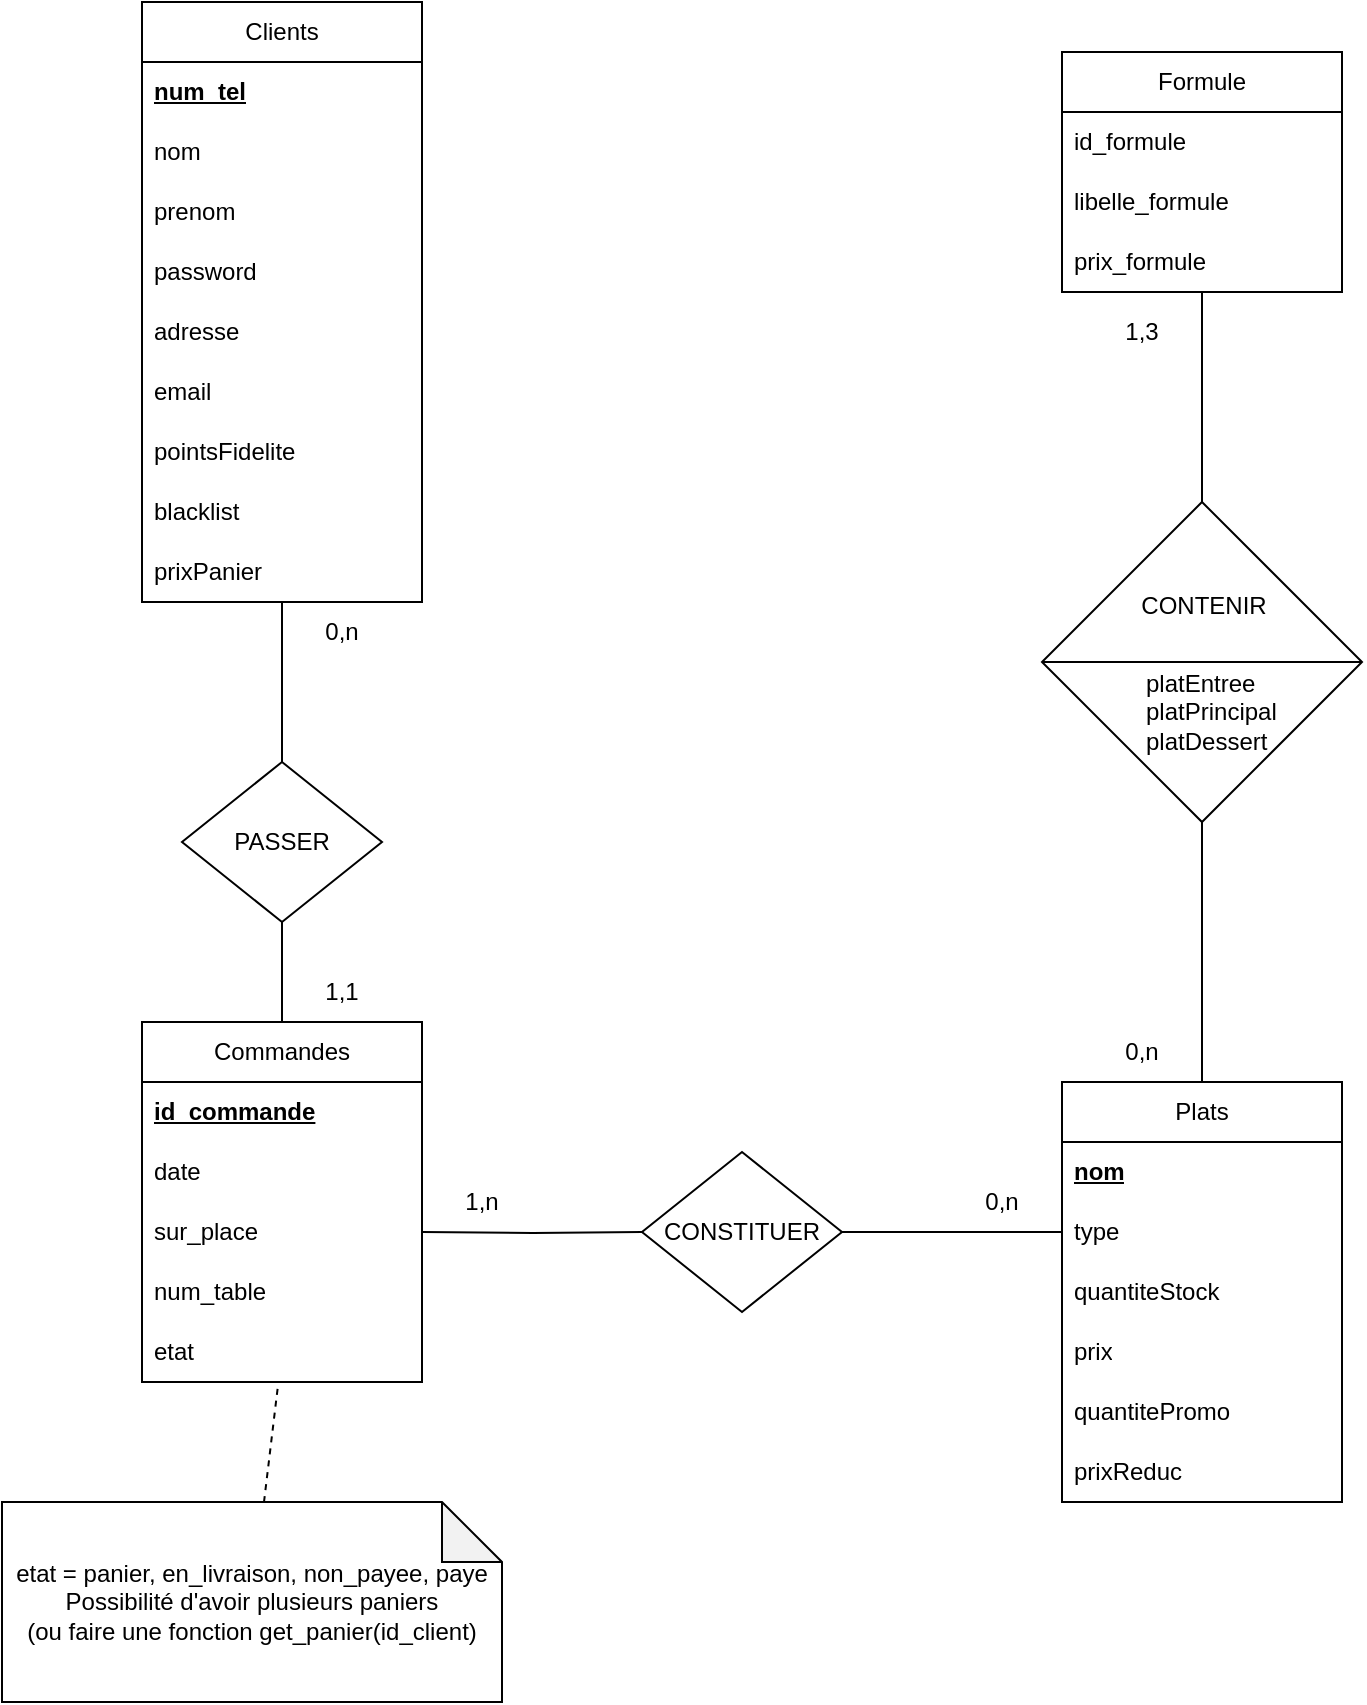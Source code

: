 <mxfile version="24.8.0">
  <diagram id="R2lEEEUBdFMjLlhIrx00" name="Page-1">
    <mxGraphModel dx="883" dy="838" grid="1" gridSize="10" guides="1" tooltips="1" connect="1" arrows="1" fold="1" page="1" pageScale="1" pageWidth="850" pageHeight="1100" math="0" shadow="0" extFonts="Permanent Marker^https://fonts.googleapis.com/css?family=Permanent+Marker">
      <root>
        <mxCell id="0" />
        <mxCell id="1" parent="0" />
        <mxCell id="m0e2eTWhc-OYo3EOmF7m-17" value="Clients" style="swimlane;fontStyle=0;childLayout=stackLayout;horizontal=1;startSize=30;horizontalStack=0;resizeParent=1;resizeParentMax=0;resizeLast=0;collapsible=1;marginBottom=0;whiteSpace=wrap;html=1;" parent="1" vertex="1">
          <mxGeometry x="1005" y="125" width="140" height="300" as="geometry" />
        </mxCell>
        <mxCell id="m0e2eTWhc-OYo3EOmF7m-18" value="&lt;b&gt;&lt;u&gt;num_tel&lt;/u&gt;&lt;/b&gt;" style="text;strokeColor=none;fillColor=none;align=left;verticalAlign=middle;spacingLeft=4;spacingRight=4;overflow=hidden;points=[[0,0.5],[1,0.5]];portConstraint=eastwest;rotatable=0;whiteSpace=wrap;html=1;" parent="m0e2eTWhc-OYo3EOmF7m-17" vertex="1">
          <mxGeometry y="30" width="140" height="30" as="geometry" />
        </mxCell>
        <mxCell id="m0e2eTWhc-OYo3EOmF7m-19" value="nom" style="text;strokeColor=none;fillColor=none;align=left;verticalAlign=middle;spacingLeft=4;spacingRight=4;overflow=hidden;points=[[0,0.5],[1,0.5]];portConstraint=eastwest;rotatable=0;whiteSpace=wrap;html=1;" parent="m0e2eTWhc-OYo3EOmF7m-17" vertex="1">
          <mxGeometry y="60" width="140" height="30" as="geometry" />
        </mxCell>
        <mxCell id="m0e2eTWhc-OYo3EOmF7m-20" value="prenom" style="text;strokeColor=none;fillColor=none;align=left;verticalAlign=middle;spacingLeft=4;spacingRight=4;overflow=hidden;points=[[0,0.5],[1,0.5]];portConstraint=eastwest;rotatable=0;whiteSpace=wrap;html=1;" parent="m0e2eTWhc-OYo3EOmF7m-17" vertex="1">
          <mxGeometry y="90" width="140" height="30" as="geometry" />
        </mxCell>
        <mxCell id="2p2nQEUJpSd8RLrAnUkW-20" value="password" style="text;strokeColor=none;fillColor=none;align=left;verticalAlign=middle;spacingLeft=4;spacingRight=4;overflow=hidden;points=[[0,0.5],[1,0.5]];portConstraint=eastwest;rotatable=0;whiteSpace=wrap;html=1;" parent="m0e2eTWhc-OYo3EOmF7m-17" vertex="1">
          <mxGeometry y="120" width="140" height="30" as="geometry" />
        </mxCell>
        <mxCell id="m0e2eTWhc-OYo3EOmF7m-21" value="adresse" style="text;strokeColor=none;fillColor=none;align=left;verticalAlign=middle;spacingLeft=4;spacingRight=4;overflow=hidden;points=[[0,0.5],[1,0.5]];portConstraint=eastwest;rotatable=0;whiteSpace=wrap;html=1;" parent="m0e2eTWhc-OYo3EOmF7m-17" vertex="1">
          <mxGeometry y="150" width="140" height="30" as="geometry" />
        </mxCell>
        <mxCell id="m0e2eTWhc-OYo3EOmF7m-22" value="email" style="text;strokeColor=none;fillColor=none;align=left;verticalAlign=middle;spacingLeft=4;spacingRight=4;overflow=hidden;points=[[0,0.5],[1,0.5]];portConstraint=eastwest;rotatable=0;whiteSpace=wrap;html=1;" parent="m0e2eTWhc-OYo3EOmF7m-17" vertex="1">
          <mxGeometry y="180" width="140" height="30" as="geometry" />
        </mxCell>
        <mxCell id="m0e2eTWhc-OYo3EOmF7m-24" value="pointsFidelite" style="text;strokeColor=none;fillColor=none;align=left;verticalAlign=middle;spacingLeft=4;spacingRight=4;overflow=hidden;points=[[0,0.5],[1,0.5]];portConstraint=eastwest;rotatable=0;whiteSpace=wrap;html=1;" parent="m0e2eTWhc-OYo3EOmF7m-17" vertex="1">
          <mxGeometry y="210" width="140" height="30" as="geometry" />
        </mxCell>
        <mxCell id="iIkEvFTsVckvsdIKQ0jG-18" value="blacklist" style="text;strokeColor=none;fillColor=none;align=left;verticalAlign=middle;spacingLeft=4;spacingRight=4;overflow=hidden;points=[[0,0.5],[1,0.5]];portConstraint=eastwest;rotatable=0;whiteSpace=wrap;html=1;" vertex="1" parent="m0e2eTWhc-OYo3EOmF7m-17">
          <mxGeometry y="240" width="140" height="30" as="geometry" />
        </mxCell>
        <mxCell id="2p2nQEUJpSd8RLrAnUkW-14" value="prixPanier" style="text;strokeColor=none;fillColor=none;align=left;verticalAlign=middle;spacingLeft=4;spacingRight=4;overflow=hidden;points=[[0,0.5],[1,0.5]];portConstraint=eastwest;rotatable=0;whiteSpace=wrap;html=1;" parent="m0e2eTWhc-OYo3EOmF7m-17" vertex="1">
          <mxGeometry y="270" width="140" height="30" as="geometry" />
        </mxCell>
        <mxCell id="m0e2eTWhc-OYo3EOmF7m-25" value="Commandes" style="swimlane;fontStyle=0;childLayout=stackLayout;horizontal=1;startSize=30;horizontalStack=0;resizeParent=1;resizeParentMax=0;resizeLast=0;collapsible=1;marginBottom=0;whiteSpace=wrap;html=1;" parent="1" vertex="1">
          <mxGeometry x="1005" y="635" width="140" height="180" as="geometry" />
        </mxCell>
        <mxCell id="m0e2eTWhc-OYo3EOmF7m-26" value="&lt;b&gt;&lt;u&gt;id_commande&lt;/u&gt;&lt;/b&gt;" style="text;strokeColor=none;fillColor=none;align=left;verticalAlign=middle;spacingLeft=4;spacingRight=4;overflow=hidden;points=[[0,0.5],[1,0.5]];portConstraint=eastwest;rotatable=0;whiteSpace=wrap;html=1;" parent="m0e2eTWhc-OYo3EOmF7m-25" vertex="1">
          <mxGeometry y="30" width="140" height="30" as="geometry" />
        </mxCell>
        <mxCell id="2p2nQEUJpSd8RLrAnUkW-16" value="date" style="text;strokeColor=none;fillColor=none;align=left;verticalAlign=middle;spacingLeft=4;spacingRight=4;overflow=hidden;points=[[0,0.5],[1,0.5]];portConstraint=eastwest;rotatable=0;whiteSpace=wrap;html=1;" parent="m0e2eTWhc-OYo3EOmF7m-25" vertex="1">
          <mxGeometry y="60" width="140" height="30" as="geometry" />
        </mxCell>
        <mxCell id="2p2nQEUJpSd8RLrAnUkW-17" value="sur_place" style="text;strokeColor=none;fillColor=none;align=left;verticalAlign=middle;spacingLeft=4;spacingRight=4;overflow=hidden;points=[[0,0.5],[1,0.5]];portConstraint=eastwest;rotatable=0;whiteSpace=wrap;html=1;" parent="m0e2eTWhc-OYo3EOmF7m-25" vertex="1">
          <mxGeometry y="90" width="140" height="30" as="geometry" />
        </mxCell>
        <mxCell id="2p2nQEUJpSd8RLrAnUkW-18" value="num_table" style="text;strokeColor=none;fillColor=none;align=left;verticalAlign=middle;spacingLeft=4;spacingRight=4;overflow=hidden;points=[[0,0.5],[1,0.5]];portConstraint=eastwest;rotatable=0;whiteSpace=wrap;html=1;" parent="m0e2eTWhc-OYo3EOmF7m-25" vertex="1">
          <mxGeometry y="120" width="140" height="30" as="geometry" />
        </mxCell>
        <mxCell id="m0e2eTWhc-OYo3EOmF7m-28" value="etat" style="text;strokeColor=none;fillColor=none;align=left;verticalAlign=middle;spacingLeft=4;spacingRight=4;overflow=hidden;points=[[0,0.5],[1,0.5]];portConstraint=eastwest;rotatable=0;whiteSpace=wrap;html=1;" parent="m0e2eTWhc-OYo3EOmF7m-25" vertex="1">
          <mxGeometry y="150" width="140" height="30" as="geometry" />
        </mxCell>
        <mxCell id="m0e2eTWhc-OYo3EOmF7m-33" style="edgeStyle=orthogonalEdgeStyle;rounded=0;orthogonalLoop=1;jettySize=auto;html=1;endArrow=none;endFill=0;entryX=0.5;entryY=1;entryDx=0;entryDy=0;" parent="1" source="m0e2eTWhc-OYo3EOmF7m-25" target="m0e2eTWhc-OYo3EOmF7m-17" edge="1">
          <mxGeometry relative="1" as="geometry">
            <mxPoint x="1075" y="505" as="sourcePoint" />
            <mxPoint x="1045" y="435" as="targetPoint" />
          </mxGeometry>
        </mxCell>
        <mxCell id="m0e2eTWhc-OYo3EOmF7m-36" value="0,n" style="text;html=1;align=center;verticalAlign=middle;whiteSpace=wrap;rounded=0;" parent="1" vertex="1">
          <mxGeometry x="1075" y="425" width="60" height="30" as="geometry" />
        </mxCell>
        <mxCell id="m0e2eTWhc-OYo3EOmF7m-37" value="1,1" style="text;html=1;align=center;verticalAlign=middle;whiteSpace=wrap;rounded=0;" parent="1" vertex="1">
          <mxGeometry x="1075" y="605" width="60" height="30" as="geometry" />
        </mxCell>
        <mxCell id="m0e2eTWhc-OYo3EOmF7m-74" style="edgeStyle=orthogonalEdgeStyle;rounded=0;orthogonalLoop=1;jettySize=auto;html=1;exitX=0.5;exitY=0;exitDx=0;exitDy=0;endArrow=none;endFill=0;" parent="1" source="m0e2eTWhc-OYo3EOmF7m-69" target="m0e2eTWhc-OYo3EOmF7m-47" edge="1">
          <mxGeometry relative="1" as="geometry" />
        </mxCell>
        <mxCell id="m0e2eTWhc-OYo3EOmF7m-38" value="Plats" style="swimlane;fontStyle=0;childLayout=stackLayout;horizontal=1;startSize=30;horizontalStack=0;resizeParent=1;resizeParentMax=0;resizeLast=0;collapsible=1;marginBottom=0;whiteSpace=wrap;html=1;" parent="1" vertex="1">
          <mxGeometry x="1465" y="665" width="140" height="210" as="geometry" />
        </mxCell>
        <mxCell id="m0e2eTWhc-OYo3EOmF7m-39" value="&lt;b&gt;&lt;u&gt;nom&lt;/u&gt;&lt;/b&gt;" style="text;strokeColor=none;fillColor=none;align=left;verticalAlign=middle;spacingLeft=4;spacingRight=4;overflow=hidden;points=[[0,0.5],[1,0.5]];portConstraint=eastwest;rotatable=0;whiteSpace=wrap;html=1;" parent="m0e2eTWhc-OYo3EOmF7m-38" vertex="1">
          <mxGeometry y="30" width="140" height="30" as="geometry" />
        </mxCell>
        <mxCell id="m0e2eTWhc-OYo3EOmF7m-40" value="type" style="text;strokeColor=none;fillColor=none;align=left;verticalAlign=middle;spacingLeft=4;spacingRight=4;overflow=hidden;points=[[0,0.5],[1,0.5]];portConstraint=eastwest;rotatable=0;whiteSpace=wrap;html=1;" parent="m0e2eTWhc-OYo3EOmF7m-38" vertex="1">
          <mxGeometry y="60" width="140" height="30" as="geometry" />
        </mxCell>
        <mxCell id="m0e2eTWhc-OYo3EOmF7m-41" value="quantiteStock" style="text;strokeColor=none;fillColor=none;align=left;verticalAlign=middle;spacingLeft=4;spacingRight=4;overflow=hidden;points=[[0,0.5],[1,0.5]];portConstraint=eastwest;rotatable=0;whiteSpace=wrap;html=1;" parent="m0e2eTWhc-OYo3EOmF7m-38" vertex="1">
          <mxGeometry y="90" width="140" height="30" as="geometry" />
        </mxCell>
        <mxCell id="m0e2eTWhc-OYo3EOmF7m-43" value="prix" style="text;strokeColor=none;fillColor=none;align=left;verticalAlign=middle;spacingLeft=4;spacingRight=4;overflow=hidden;points=[[0,0.5],[1,0.5]];portConstraint=eastwest;rotatable=0;whiteSpace=wrap;html=1;" parent="m0e2eTWhc-OYo3EOmF7m-38" vertex="1">
          <mxGeometry y="120" width="140" height="30" as="geometry" />
        </mxCell>
        <mxCell id="m0e2eTWhc-OYo3EOmF7m-44" value="quantitePromo" style="text;strokeColor=none;fillColor=none;align=left;verticalAlign=middle;spacingLeft=4;spacingRight=4;overflow=hidden;points=[[0,0.5],[1,0.5]];portConstraint=eastwest;rotatable=0;whiteSpace=wrap;html=1;" parent="m0e2eTWhc-OYo3EOmF7m-38" vertex="1">
          <mxGeometry y="150" width="140" height="30" as="geometry" />
        </mxCell>
        <mxCell id="m0e2eTWhc-OYo3EOmF7m-45" value="prixReduc" style="text;strokeColor=none;fillColor=none;align=left;verticalAlign=middle;spacingLeft=4;spacingRight=4;overflow=hidden;points=[[0,0.5],[1,0.5]];portConstraint=eastwest;rotatable=0;whiteSpace=wrap;html=1;" parent="m0e2eTWhc-OYo3EOmF7m-38" vertex="1">
          <mxGeometry y="180" width="140" height="30" as="geometry" />
        </mxCell>
        <mxCell id="m0e2eTWhc-OYo3EOmF7m-47" value="Formule" style="swimlane;fontStyle=0;childLayout=stackLayout;horizontal=1;startSize=30;horizontalStack=0;resizeParent=1;resizeParentMax=0;resizeLast=0;collapsible=1;marginBottom=0;whiteSpace=wrap;html=1;" parent="1" vertex="1">
          <mxGeometry x="1465" y="150" width="140" height="120" as="geometry" />
        </mxCell>
        <mxCell id="m0e2eTWhc-OYo3EOmF7m-48" value="id_formule" style="text;strokeColor=none;fillColor=none;align=left;verticalAlign=middle;spacingLeft=4;spacingRight=4;overflow=hidden;points=[[0,0.5],[1,0.5]];portConstraint=eastwest;rotatable=0;whiteSpace=wrap;html=1;" parent="m0e2eTWhc-OYo3EOmF7m-47" vertex="1">
          <mxGeometry y="30" width="140" height="30" as="geometry" />
        </mxCell>
        <mxCell id="2p2nQEUJpSd8RLrAnUkW-15" value="libelle_formule" style="text;strokeColor=none;fillColor=none;align=left;verticalAlign=middle;spacingLeft=4;spacingRight=4;overflow=hidden;points=[[0,0.5],[1,0.5]];portConstraint=eastwest;rotatable=0;whiteSpace=wrap;html=1;" parent="m0e2eTWhc-OYo3EOmF7m-47" vertex="1">
          <mxGeometry y="60" width="140" height="30" as="geometry" />
        </mxCell>
        <mxCell id="iIkEvFTsVckvsdIKQ0jG-17" value="prix_formule" style="text;strokeColor=none;fillColor=none;align=left;verticalAlign=middle;spacingLeft=4;spacingRight=4;overflow=hidden;points=[[0,0.5],[1,0.5]];portConstraint=eastwest;rotatable=0;whiteSpace=wrap;html=1;" vertex="1" parent="m0e2eTWhc-OYo3EOmF7m-47">
          <mxGeometry y="90" width="140" height="30" as="geometry" />
        </mxCell>
        <mxCell id="m0e2eTWhc-OYo3EOmF7m-60" value="" style="edgeStyle=orthogonalEdgeStyle;rounded=0;orthogonalLoop=1;jettySize=auto;html=1;exitX=1;exitY=0.5;exitDx=0;exitDy=0;endArrow=none;endFill=0;" parent="1" source="m0e2eTWhc-OYo3EOmF7m-72" target="m0e2eTWhc-OYo3EOmF7m-40" edge="1">
          <mxGeometry relative="1" as="geometry">
            <mxPoint x="1145" y="740" as="sourcePoint" />
            <mxPoint x="1235.0" y="740" as="targetPoint" />
          </mxGeometry>
        </mxCell>
        <mxCell id="m0e2eTWhc-OYo3EOmF7m-61" value="1,n" style="text;html=1;align=center;verticalAlign=middle;whiteSpace=wrap;rounded=0;" parent="1" vertex="1">
          <mxGeometry x="1145" y="710" width="60" height="30" as="geometry" />
        </mxCell>
        <mxCell id="m0e2eTWhc-OYo3EOmF7m-62" value="0,n" style="text;html=1;align=center;verticalAlign=middle;whiteSpace=wrap;rounded=0;" parent="1" vertex="1">
          <mxGeometry x="1405" y="710" width="60" height="30" as="geometry" />
        </mxCell>
        <mxCell id="m0e2eTWhc-OYo3EOmF7m-65" value="1,3" style="text;html=1;align=center;verticalAlign=middle;whiteSpace=wrap;rounded=0;" parent="1" vertex="1">
          <mxGeometry x="1475" y="275" width="60" height="30" as="geometry" />
        </mxCell>
        <mxCell id="m0e2eTWhc-OYo3EOmF7m-66" value="0,n" style="text;html=1;align=center;verticalAlign=middle;whiteSpace=wrap;rounded=0;" parent="1" vertex="1">
          <mxGeometry x="1475" y="635" width="60" height="30" as="geometry" />
        </mxCell>
        <mxCell id="m0e2eTWhc-OYo3EOmF7m-71" value="PASSER" style="rhombus;whiteSpace=wrap;html=1;" parent="1" vertex="1">
          <mxGeometry x="1025" y="505" width="100" height="80" as="geometry" />
        </mxCell>
        <mxCell id="m0e2eTWhc-OYo3EOmF7m-73" value="" style="edgeStyle=orthogonalEdgeStyle;rounded=0;orthogonalLoop=1;jettySize=auto;html=1;exitX=1;exitY=0.5;exitDx=0;exitDy=0;endArrow=none;endFill=0;" parent="1" target="m0e2eTWhc-OYo3EOmF7m-72" edge="1">
          <mxGeometry relative="1" as="geometry">
            <mxPoint x="1145" y="740" as="sourcePoint" />
            <mxPoint x="1465" y="740" as="targetPoint" />
          </mxGeometry>
        </mxCell>
        <mxCell id="m0e2eTWhc-OYo3EOmF7m-72" value="CONSTITUER" style="rhombus;whiteSpace=wrap;html=1;" parent="1" vertex="1">
          <mxGeometry x="1255" y="700" width="100" height="80" as="geometry" />
        </mxCell>
        <mxCell id="m0e2eTWhc-OYo3EOmF7m-75" value="" style="edgeStyle=orthogonalEdgeStyle;rounded=0;orthogonalLoop=1;jettySize=auto;html=1;exitX=0.5;exitY=0;exitDx=0;exitDy=0;endArrow=none;endFill=0;" parent="1" source="m0e2eTWhc-OYo3EOmF7m-38" target="m0e2eTWhc-OYo3EOmF7m-69" edge="1">
          <mxGeometry relative="1" as="geometry">
            <mxPoint x="1535" y="665" as="sourcePoint" />
            <mxPoint x="1535" y="245" as="targetPoint" />
          </mxGeometry>
        </mxCell>
        <mxCell id="m0e2eTWhc-OYo3EOmF7m-69" value="CONTENIR" style="rhombus;whiteSpace=wrap;html=1;movableLabel=1;" parent="1" vertex="1">
          <mxGeometry x="1455" y="375" width="160" height="160" as="geometry">
            <mxPoint x="1" y="-28" as="offset" />
          </mxGeometry>
        </mxCell>
        <mxCell id="m0e2eTWhc-OYo3EOmF7m-85" style="edgeStyle=orthogonalEdgeStyle;rounded=0;orthogonalLoop=1;jettySize=auto;html=1;exitX=0;exitY=0.5;exitDx=0;exitDy=0;entryX=1;entryY=0.5;entryDx=0;entryDy=0;endArrow=none;endFill=0;" parent="1" source="m0e2eTWhc-OYo3EOmF7m-69" target="m0e2eTWhc-OYo3EOmF7m-69" edge="1">
          <mxGeometry relative="1" as="geometry">
            <Array as="points">
              <mxPoint x="1535" y="455" />
              <mxPoint x="1535" y="455" />
            </Array>
          </mxGeometry>
        </mxCell>
        <mxCell id="m0e2eTWhc-OYo3EOmF7m-86" value="&lt;div&gt;platEntree&lt;/div&gt;&lt;div&gt;platPrincipal&lt;/div&gt;&lt;div&gt;platDessert&lt;br&gt;&lt;/div&gt;" style="text;html=1;align=left;verticalAlign=middle;whiteSpace=wrap;rounded=0;" parent="1" vertex="1">
          <mxGeometry x="1505" y="465" width="60" height="30" as="geometry" />
        </mxCell>
        <mxCell id="2p2nQEUJpSd8RLrAnUkW-21" value="&lt;div&gt;etat = panier, en_livraison, non_payee, paye&lt;/div&gt;&lt;div&gt;Possibilité d&#39;avoir plusieurs paniers&lt;/div&gt;&lt;div&gt;(ou faire une fonction get_panier(id_client)&lt;br&gt;&lt;/div&gt;" style="shape=note;whiteSpace=wrap;html=1;backgroundOutline=1;darkOpacity=0.05;" parent="1" vertex="1">
          <mxGeometry x="935" y="875" width="250" height="100" as="geometry" />
        </mxCell>
        <mxCell id="2p2nQEUJpSd8RLrAnUkW-23" value="" style="endArrow=none;dashed=1;html=1;rounded=0;" parent="1" source="2p2nQEUJpSd8RLrAnUkW-21" target="m0e2eTWhc-OYo3EOmF7m-28" edge="1">
          <mxGeometry width="50" height="50" relative="1" as="geometry">
            <mxPoint x="1245" y="675" as="sourcePoint" />
            <mxPoint x="1295" y="625" as="targetPoint" />
          </mxGeometry>
        </mxCell>
      </root>
    </mxGraphModel>
  </diagram>
</mxfile>
